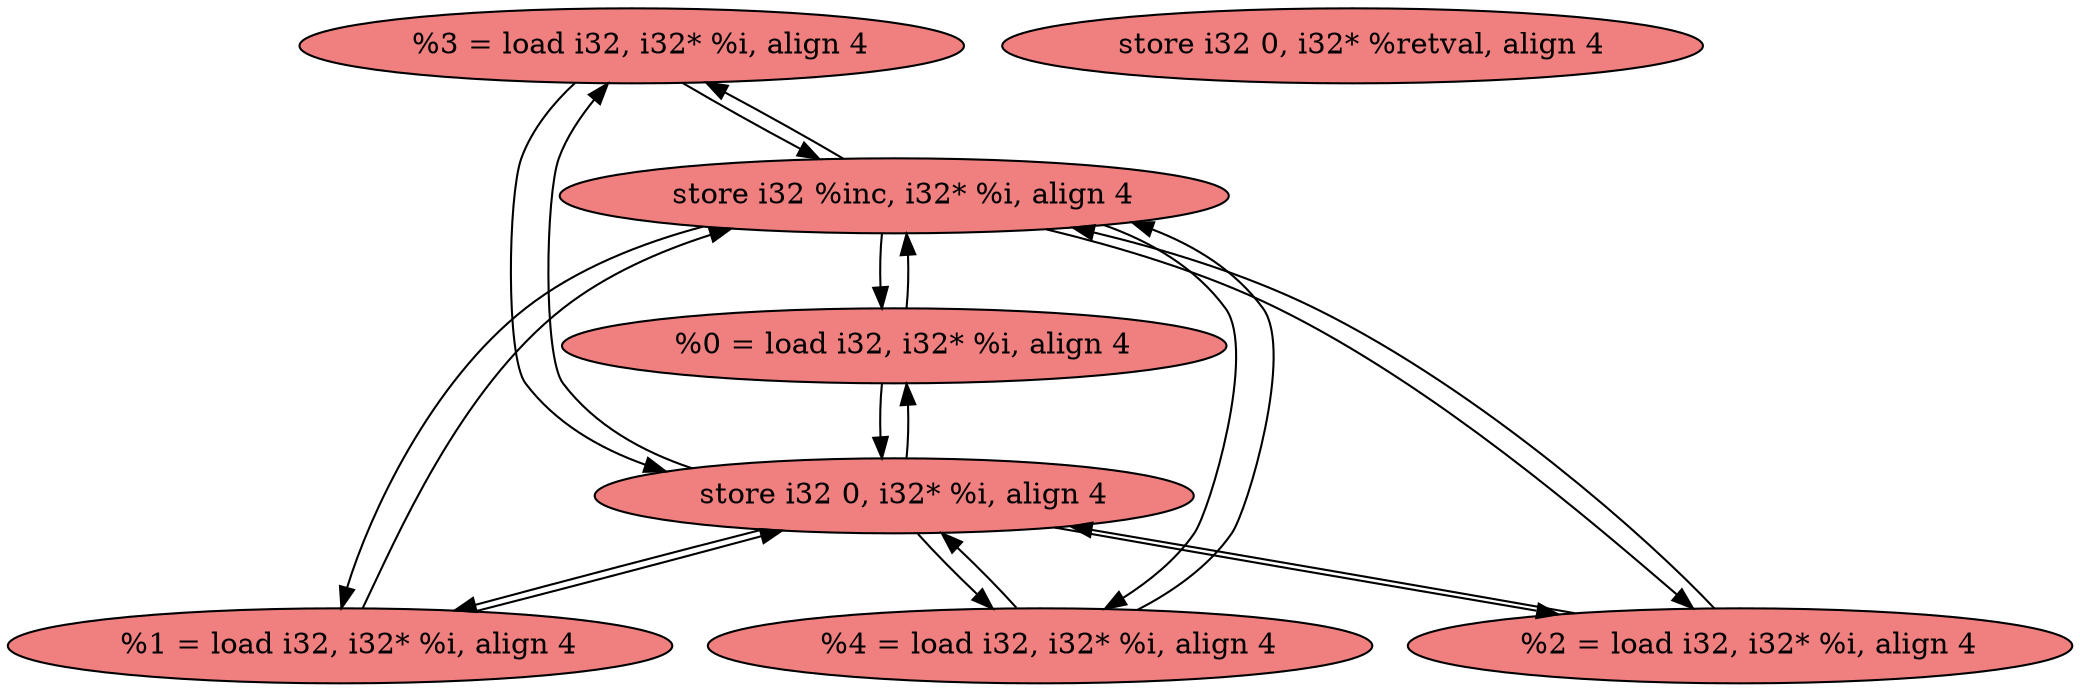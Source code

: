
digraph G {


node7 [fillcolor=lightcoral,label="  %3 = load i32, i32* %i, align 4",shape=ellipse,style=filled ]
node6 [fillcolor=lightcoral,label="  %1 = load i32, i32* %i, align 4",shape=ellipse,style=filled ]
node1 [fillcolor=lightcoral,label="  store i32 %inc, i32* %i, align 4",shape=ellipse,style=filled ]
node2 [fillcolor=lightcoral,label="  store i32 0, i32* %i, align 4",shape=ellipse,style=filled ]
node3 [fillcolor=lightcoral,label="  store i32 0, i32* %retval, align 4",shape=ellipse,style=filled ]
node0 [fillcolor=lightcoral,label="  %4 = load i32, i32* %i, align 4",shape=ellipse,style=filled ]
node4 [fillcolor=lightcoral,label="  %2 = load i32, i32* %i, align 4",shape=ellipse,style=filled ]
node5 [fillcolor=lightcoral,label="  %0 = load i32, i32* %i, align 4",shape=ellipse,style=filled ]

node7->node1 [ ]
node2->node0 [ ]
node1->node7 [ ]
node0->node1 [ ]
node5->node2 [ ]
node2->node4 [ ]
node1->node0 [ ]
node0->node2 [ ]
node5->node1 [ ]
node6->node1 [ ]
node2->node7 [ ]
node7->node2 [ ]
node1->node5 [ ]
node2->node5 [ ]
node1->node6 [ ]
node4->node2 [ ]
node1->node4 [ ]
node4->node1 [ ]
node2->node6 [ ]
node6->node2 [ ]


}
